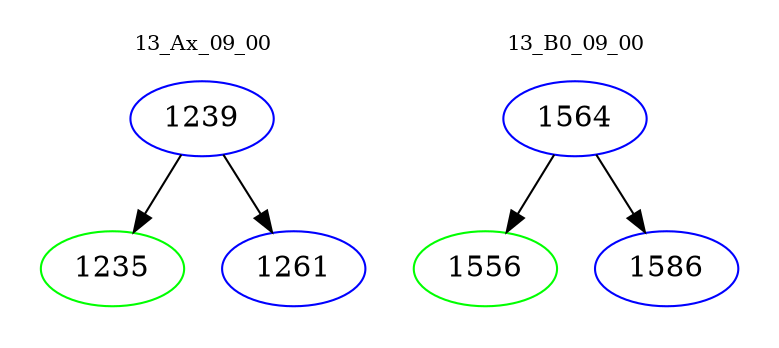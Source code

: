 digraph{
subgraph cluster_0 {
color = white
label = "13_Ax_09_00";
fontsize=10;
T0_1239 [label="1239", color="blue"]
T0_1239 -> T0_1235 [color="black"]
T0_1235 [label="1235", color="green"]
T0_1239 -> T0_1261 [color="black"]
T0_1261 [label="1261", color="blue"]
}
subgraph cluster_1 {
color = white
label = "13_B0_09_00";
fontsize=10;
T1_1564 [label="1564", color="blue"]
T1_1564 -> T1_1556 [color="black"]
T1_1556 [label="1556", color="green"]
T1_1564 -> T1_1586 [color="black"]
T1_1586 [label="1586", color="blue"]
}
}
